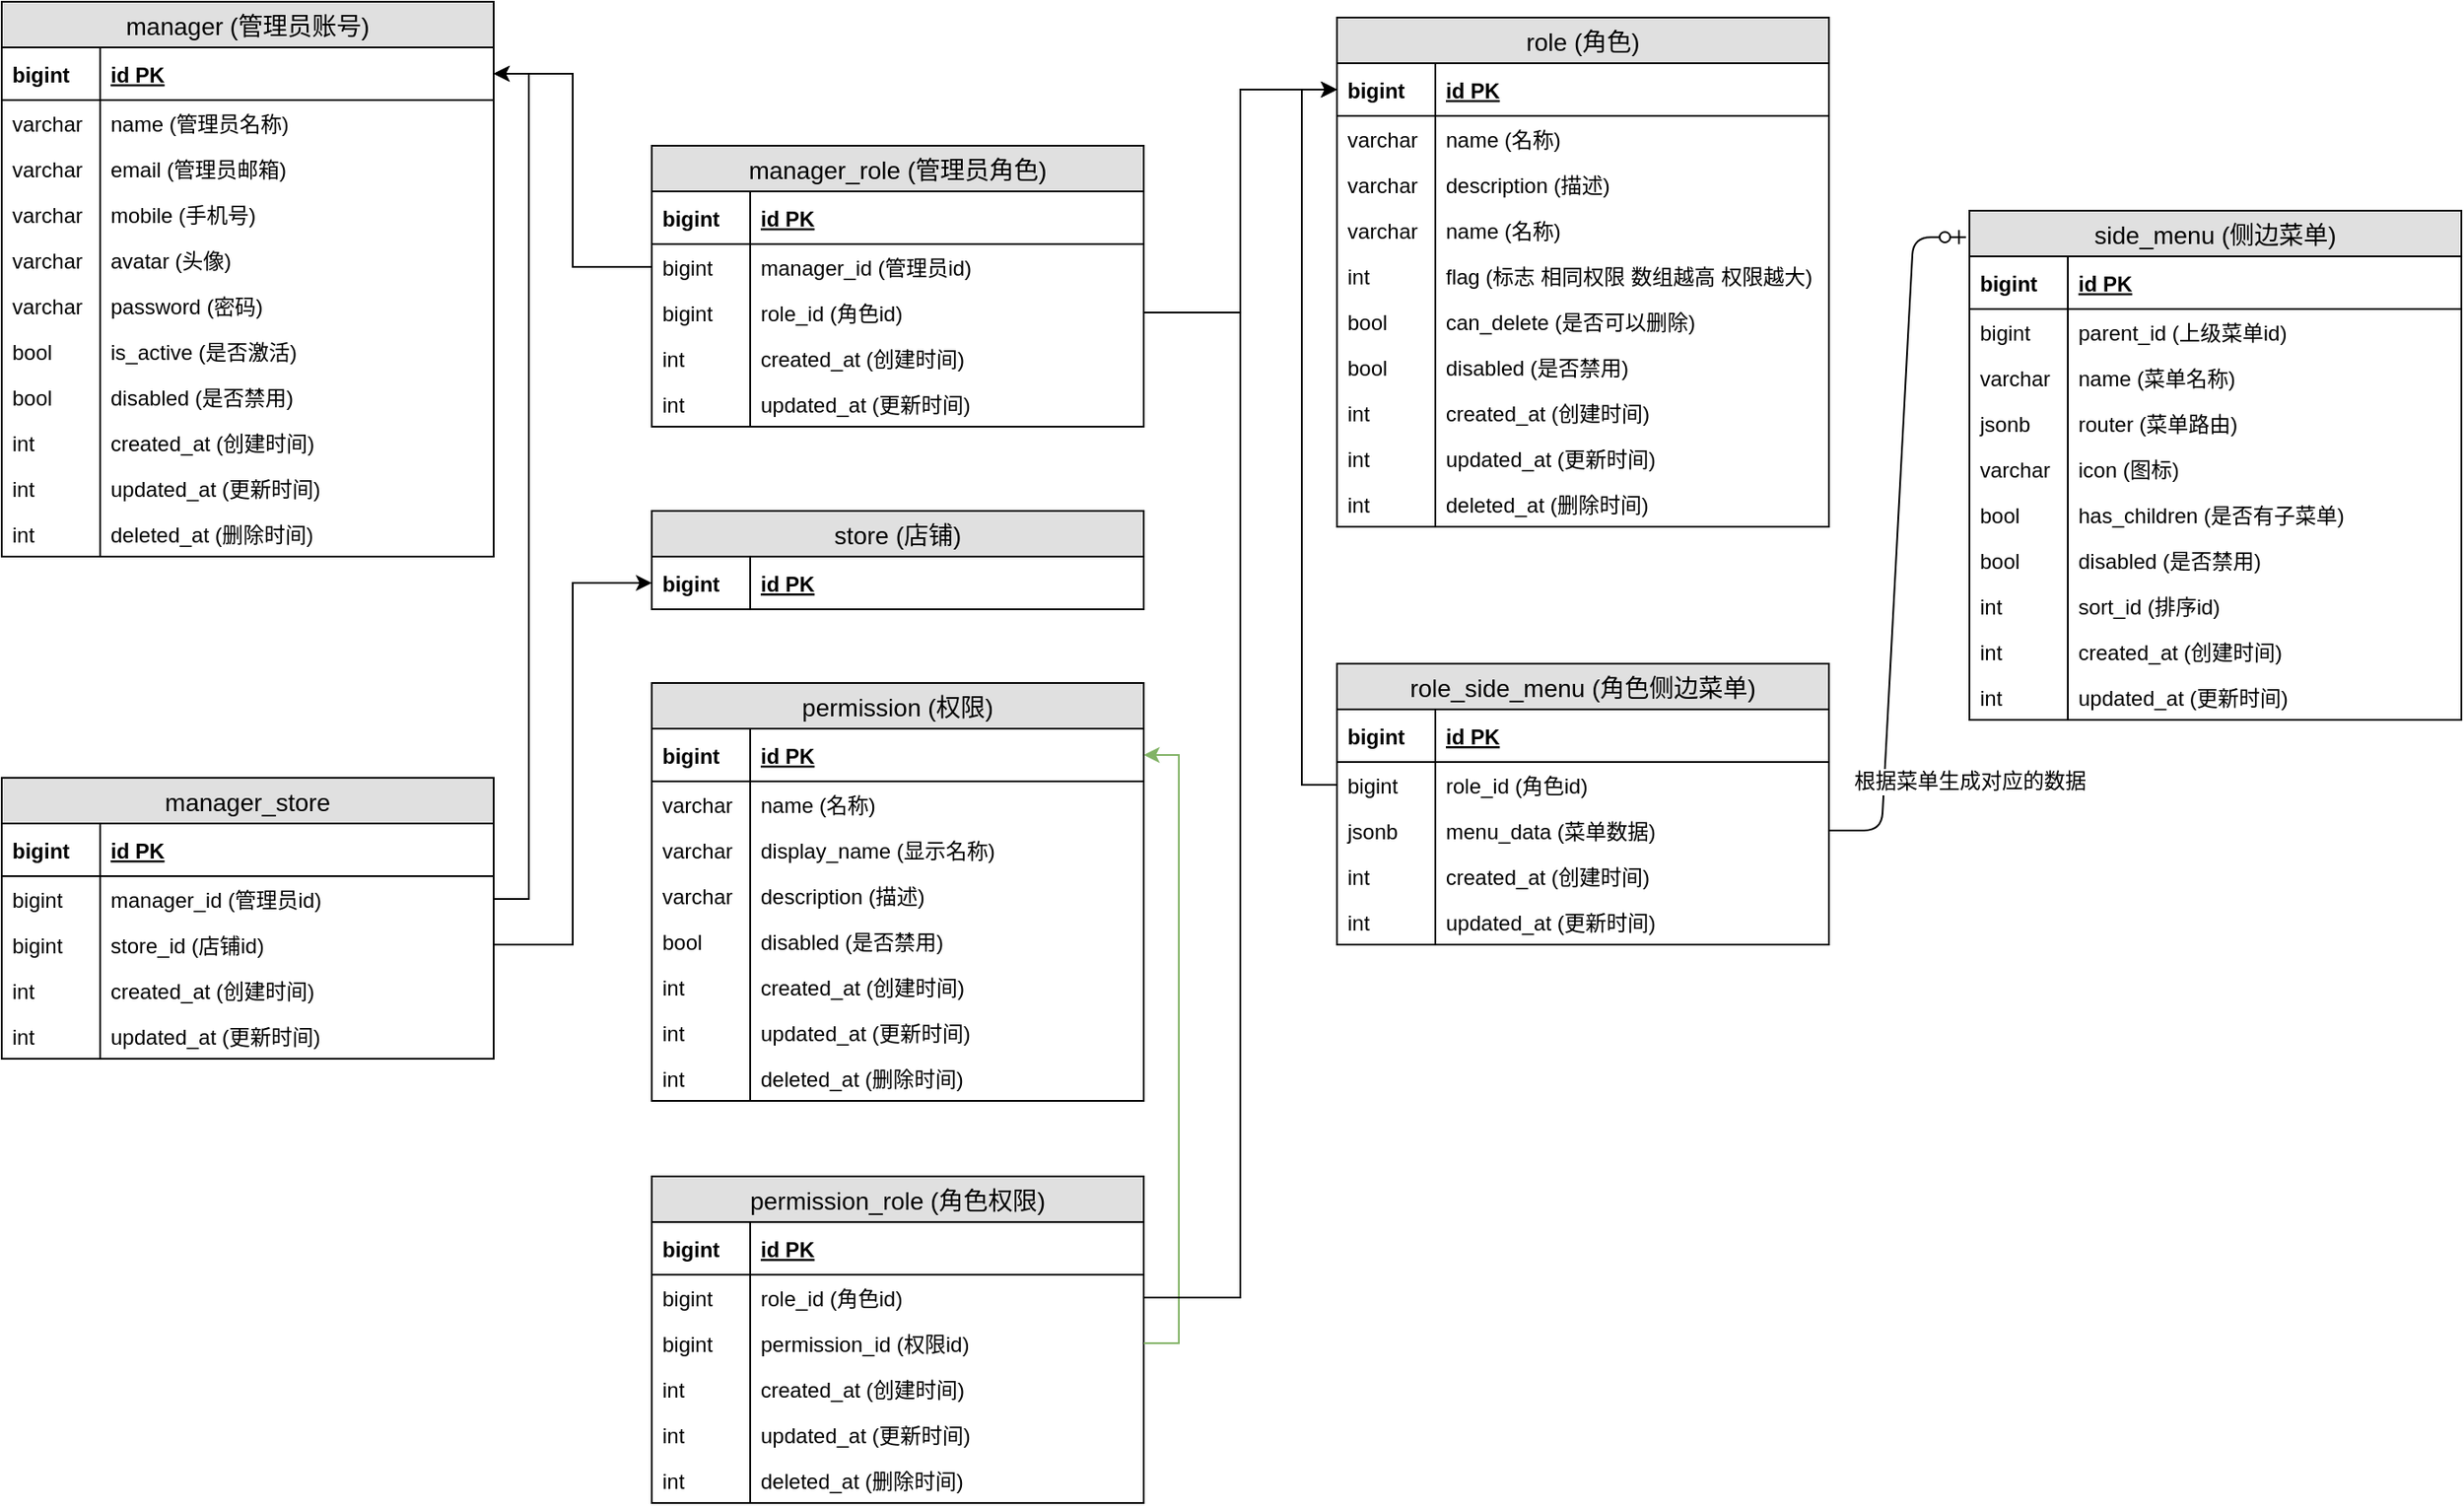 <mxfile version="10.9.0" type="github"><diagram id="5ZkJSftZsINAo18GDhYc" name="管理员"><mxGraphModel dx="1398" dy="796" grid="1" gridSize="10" guides="1" tooltips="1" connect="1" arrows="1" fold="1" page="1" pageScale="1" pageWidth="827" pageHeight="1169" math="0" shadow="0"><root><mxCell id="0"/><mxCell id="1" parent="0"/><mxCell id="skONrag4kUxjWqTmfWF5-1" value="manager (管理员账号)" style="swimlane;fontStyle=0;childLayout=stackLayout;horizontal=1;startSize=26;fillColor=#e0e0e0;horizontalStack=0;resizeParent=1;resizeParentMax=0;resizeLast=0;collapsible=1;marginBottom=0;swimlaneFillColor=#ffffff;align=center;fontSize=14;" vertex="1" parent="1"><mxGeometry y="31" width="280" height="316" as="geometry"/></mxCell><mxCell id="skONrag4kUxjWqTmfWF5-2" value="id PK" style="shape=partialRectangle;top=0;left=0;right=0;bottom=1;align=left;verticalAlign=middle;fillColor=none;spacingLeft=60;spacingRight=4;overflow=hidden;rotatable=0;points=[[0,0.5],[1,0.5]];portConstraint=eastwest;dropTarget=0;fontStyle=5;fontSize=12;" vertex="1" parent="skONrag4kUxjWqTmfWF5-1"><mxGeometry y="26" width="280" height="30" as="geometry"/></mxCell><mxCell id="skONrag4kUxjWqTmfWF5-3" value="bigint" style="shape=partialRectangle;fontStyle=1;top=0;left=0;bottom=0;fillColor=none;align=left;verticalAlign=middle;spacingLeft=4;spacingRight=4;overflow=hidden;rotatable=0;points=[];portConstraint=eastwest;part=1;fontSize=12;" vertex="1" connectable="0" parent="skONrag4kUxjWqTmfWF5-2"><mxGeometry width="56" height="30" as="geometry"/></mxCell><mxCell id="skONrag4kUxjWqTmfWF5-4" value="name (管理员名称)" style="shape=partialRectangle;top=0;left=0;right=0;bottom=0;align=left;verticalAlign=top;fillColor=none;spacingLeft=60;spacingRight=4;overflow=hidden;rotatable=0;points=[[0,0.5],[1,0.5]];portConstraint=eastwest;dropTarget=0;fontSize=12;" vertex="1" parent="skONrag4kUxjWqTmfWF5-1"><mxGeometry y="56" width="280" height="26" as="geometry"/></mxCell><mxCell id="skONrag4kUxjWqTmfWF5-5" value="varchar" style="shape=partialRectangle;top=0;left=0;bottom=0;fillColor=none;align=left;verticalAlign=top;spacingLeft=4;spacingRight=4;overflow=hidden;rotatable=0;points=[];portConstraint=eastwest;part=1;fontSize=12;" vertex="1" connectable="0" parent="skONrag4kUxjWqTmfWF5-4"><mxGeometry width="56" height="26" as="geometry"/></mxCell><mxCell id="skONrag4kUxjWqTmfWF5-14" value="email (管理员邮箱)" style="shape=partialRectangle;top=0;left=0;right=0;bottom=0;align=left;verticalAlign=top;fillColor=none;spacingLeft=60;spacingRight=4;overflow=hidden;rotatable=0;points=[[0,0.5],[1,0.5]];portConstraint=eastwest;dropTarget=0;fontSize=12;" vertex="1" parent="skONrag4kUxjWqTmfWF5-1"><mxGeometry y="82" width="280" height="26" as="geometry"/></mxCell><mxCell id="skONrag4kUxjWqTmfWF5-15" value="varchar" style="shape=partialRectangle;top=0;left=0;bottom=0;fillColor=none;align=left;verticalAlign=top;spacingLeft=4;spacingRight=4;overflow=hidden;rotatable=0;points=[];portConstraint=eastwest;part=1;fontSize=12;" vertex="1" connectable="0" parent="skONrag4kUxjWqTmfWF5-14"><mxGeometry width="56" height="26" as="geometry"/></mxCell><mxCell id="skONrag4kUxjWqTmfWF5-20" value="mobile (手机号)" style="shape=partialRectangle;top=0;left=0;right=0;bottom=0;align=left;verticalAlign=top;fillColor=none;spacingLeft=60;spacingRight=4;overflow=hidden;rotatable=0;points=[[0,0.5],[1,0.5]];portConstraint=eastwest;dropTarget=0;fontSize=12;" vertex="1" parent="skONrag4kUxjWqTmfWF5-1"><mxGeometry y="108" width="280" height="26" as="geometry"/></mxCell><mxCell id="skONrag4kUxjWqTmfWF5-21" value="varchar" style="shape=partialRectangle;top=0;left=0;bottom=0;fillColor=none;align=left;verticalAlign=top;spacingLeft=4;spacingRight=4;overflow=hidden;rotatable=0;points=[];portConstraint=eastwest;part=1;fontSize=12;" vertex="1" connectable="0" parent="skONrag4kUxjWqTmfWF5-20"><mxGeometry width="56" height="26" as="geometry"/></mxCell><mxCell id="skONrag4kUxjWqTmfWF5-16" value="avatar (头像)" style="shape=partialRectangle;top=0;left=0;right=0;bottom=0;align=left;verticalAlign=top;fillColor=none;spacingLeft=60;spacingRight=4;overflow=hidden;rotatable=0;points=[[0,0.5],[1,0.5]];portConstraint=eastwest;dropTarget=0;fontSize=12;" vertex="1" parent="skONrag4kUxjWqTmfWF5-1"><mxGeometry y="134" width="280" height="26" as="geometry"/></mxCell><mxCell id="skONrag4kUxjWqTmfWF5-17" value="varchar" style="shape=partialRectangle;top=0;left=0;bottom=0;fillColor=none;align=left;verticalAlign=top;spacingLeft=4;spacingRight=4;overflow=hidden;rotatable=0;points=[];portConstraint=eastwest;part=1;fontSize=12;" vertex="1" connectable="0" parent="skONrag4kUxjWqTmfWF5-16"><mxGeometry width="56" height="26" as="geometry"/></mxCell><mxCell id="skONrag4kUxjWqTmfWF5-18" value="password (密码)" style="shape=partialRectangle;top=0;left=0;right=0;bottom=0;align=left;verticalAlign=top;fillColor=none;spacingLeft=60;spacingRight=4;overflow=hidden;rotatable=0;points=[[0,0.5],[1,0.5]];portConstraint=eastwest;dropTarget=0;fontSize=12;" vertex="1" parent="skONrag4kUxjWqTmfWF5-1"><mxGeometry y="160" width="280" height="26" as="geometry"/></mxCell><mxCell id="skONrag4kUxjWqTmfWF5-19" value="varchar" style="shape=partialRectangle;top=0;left=0;bottom=0;fillColor=none;align=left;verticalAlign=top;spacingLeft=4;spacingRight=4;overflow=hidden;rotatable=0;points=[];portConstraint=eastwest;part=1;fontSize=12;" vertex="1" connectable="0" parent="skONrag4kUxjWqTmfWF5-18"><mxGeometry width="56" height="26" as="geometry"/></mxCell><mxCell id="kz0NuDCbme-oo6772tXF-1" value="is_active (是否激活)" style="shape=partialRectangle;top=0;left=0;right=0;bottom=0;align=left;verticalAlign=top;fillColor=none;spacingLeft=60;spacingRight=4;overflow=hidden;rotatable=0;points=[[0,0.5],[1,0.5]];portConstraint=eastwest;dropTarget=0;fontSize=12;" vertex="1" parent="skONrag4kUxjWqTmfWF5-1"><mxGeometry y="186" width="280" height="26" as="geometry"/></mxCell><mxCell id="kz0NuDCbme-oo6772tXF-2" value="bool" style="shape=partialRectangle;top=0;left=0;bottom=0;fillColor=none;align=left;verticalAlign=top;spacingLeft=4;spacingRight=4;overflow=hidden;rotatable=0;points=[];portConstraint=eastwest;part=1;fontSize=12;" vertex="1" connectable="0" parent="kz0NuDCbme-oo6772tXF-1"><mxGeometry width="56" height="26" as="geometry"/></mxCell><mxCell id="skONrag4kUxjWqTmfWF5-6" value="disabled (是否禁用)" style="shape=partialRectangle;top=0;left=0;right=0;bottom=0;align=left;verticalAlign=top;fillColor=none;spacingLeft=60;spacingRight=4;overflow=hidden;rotatable=0;points=[[0,0.5],[1,0.5]];portConstraint=eastwest;dropTarget=0;fontSize=12;" vertex="1" parent="skONrag4kUxjWqTmfWF5-1"><mxGeometry y="212" width="280" height="26" as="geometry"/></mxCell><mxCell id="skONrag4kUxjWqTmfWF5-7" value="bool" style="shape=partialRectangle;top=0;left=0;bottom=0;fillColor=none;align=left;verticalAlign=top;spacingLeft=4;spacingRight=4;overflow=hidden;rotatable=0;points=[];portConstraint=eastwest;part=1;fontSize=12;" vertex="1" connectable="0" parent="skONrag4kUxjWqTmfWF5-6"><mxGeometry width="56" height="26" as="geometry"/></mxCell><mxCell id="skONrag4kUxjWqTmfWF5-8" value="created_at (创建时间)" style="shape=partialRectangle;top=0;left=0;right=0;bottom=0;align=left;verticalAlign=top;fillColor=none;spacingLeft=60;spacingRight=4;overflow=hidden;rotatable=0;points=[[0,0.5],[1,0.5]];portConstraint=eastwest;dropTarget=0;fontSize=12;" vertex="1" parent="skONrag4kUxjWqTmfWF5-1"><mxGeometry y="238" width="280" height="26" as="geometry"/></mxCell><mxCell id="skONrag4kUxjWqTmfWF5-9" value="int" style="shape=partialRectangle;top=0;left=0;bottom=0;fillColor=none;align=left;verticalAlign=top;spacingLeft=4;spacingRight=4;overflow=hidden;rotatable=0;points=[];portConstraint=eastwest;part=1;fontSize=12;" vertex="1" connectable="0" parent="skONrag4kUxjWqTmfWF5-8"><mxGeometry width="56" height="26" as="geometry"/></mxCell><mxCell id="skONrag4kUxjWqTmfWF5-10" value="updated_at (更新时间)" style="shape=partialRectangle;top=0;left=0;right=0;bottom=0;align=left;verticalAlign=top;fillColor=none;spacingLeft=60;spacingRight=4;overflow=hidden;rotatable=0;points=[[0,0.5],[1,0.5]];portConstraint=eastwest;dropTarget=0;fontSize=12;" vertex="1" parent="skONrag4kUxjWqTmfWF5-1"><mxGeometry y="264" width="280" height="26" as="geometry"/></mxCell><mxCell id="skONrag4kUxjWqTmfWF5-11" value="int" style="shape=partialRectangle;top=0;left=0;bottom=0;fillColor=none;align=left;verticalAlign=top;spacingLeft=4;spacingRight=4;overflow=hidden;rotatable=0;points=[];portConstraint=eastwest;part=1;fontSize=12;" vertex="1" connectable="0" parent="skONrag4kUxjWqTmfWF5-10"><mxGeometry width="56" height="26" as="geometry"/></mxCell><mxCell id="skONrag4kUxjWqTmfWF5-12" value="deleted_at (删除时间)" style="shape=partialRectangle;top=0;left=0;right=0;bottom=0;align=left;verticalAlign=top;fillColor=none;spacingLeft=60;spacingRight=4;overflow=hidden;rotatable=0;points=[[0,0.5],[1,0.5]];portConstraint=eastwest;dropTarget=0;fontSize=12;" vertex="1" parent="skONrag4kUxjWqTmfWF5-1"><mxGeometry y="290" width="280" height="26" as="geometry"/></mxCell><mxCell id="skONrag4kUxjWqTmfWF5-13" value="int" style="shape=partialRectangle;top=0;left=0;bottom=0;fillColor=none;align=left;verticalAlign=top;spacingLeft=4;spacingRight=4;overflow=hidden;rotatable=0;points=[];portConstraint=eastwest;part=1;fontSize=12;" vertex="1" connectable="0" parent="skONrag4kUxjWqTmfWF5-12"><mxGeometry width="56" height="26" as="geometry"/></mxCell><mxCell id="kz0NuDCbme-oo6772tXF-3" value="role (角色)" style="swimlane;fontStyle=0;childLayout=stackLayout;horizontal=1;startSize=26;fillColor=#e0e0e0;horizontalStack=0;resizeParent=1;resizeParentMax=0;resizeLast=0;collapsible=1;marginBottom=0;swimlaneFillColor=#ffffff;align=center;fontSize=14;" vertex="1" parent="1"><mxGeometry x="760" y="40" width="280" height="290" as="geometry"/></mxCell><mxCell id="kz0NuDCbme-oo6772tXF-4" value="id PK" style="shape=partialRectangle;top=0;left=0;right=0;bottom=1;align=left;verticalAlign=middle;fillColor=none;spacingLeft=60;spacingRight=4;overflow=hidden;rotatable=0;points=[[0,0.5],[1,0.5]];portConstraint=eastwest;dropTarget=0;fontStyle=5;fontSize=12;" vertex="1" parent="kz0NuDCbme-oo6772tXF-3"><mxGeometry y="26" width="280" height="30" as="geometry"/></mxCell><mxCell id="kz0NuDCbme-oo6772tXF-5" value="bigint" style="shape=partialRectangle;fontStyle=1;top=0;left=0;bottom=0;fillColor=none;align=left;verticalAlign=middle;spacingLeft=4;spacingRight=4;overflow=hidden;rotatable=0;points=[];portConstraint=eastwest;part=1;fontSize=12;" vertex="1" connectable="0" parent="kz0NuDCbme-oo6772tXF-4"><mxGeometry width="56" height="30" as="geometry"/></mxCell><mxCell id="kz0NuDCbme-oo6772tXF-39" value="name (名称)" style="shape=partialRectangle;top=0;left=0;right=0;bottom=0;align=left;verticalAlign=top;fillColor=none;spacingLeft=60;spacingRight=4;overflow=hidden;rotatable=0;points=[[0,0.5],[1,0.5]];portConstraint=eastwest;dropTarget=0;fontSize=12;" vertex="1" parent="kz0NuDCbme-oo6772tXF-3"><mxGeometry y="56" width="280" height="26" as="geometry"/></mxCell><mxCell id="kz0NuDCbme-oo6772tXF-40" value="varchar" style="shape=partialRectangle;top=0;left=0;bottom=0;fillColor=none;align=left;verticalAlign=top;spacingLeft=4;spacingRight=4;overflow=hidden;rotatable=0;points=[];portConstraint=eastwest;part=1;fontSize=12;" vertex="1" connectable="0" parent="kz0NuDCbme-oo6772tXF-39"><mxGeometry width="56" height="26" as="geometry"/></mxCell><mxCell id="kz0NuDCbme-oo6772tXF-35" value="description (描述)" style="shape=partialRectangle;top=0;left=0;right=0;bottom=0;align=left;verticalAlign=top;fillColor=none;spacingLeft=60;spacingRight=4;overflow=hidden;rotatable=0;points=[[0,0.5],[1,0.5]];portConstraint=eastwest;dropTarget=0;fontSize=12;" vertex="1" parent="kz0NuDCbme-oo6772tXF-3"><mxGeometry y="82" width="280" height="26" as="geometry"/></mxCell><mxCell id="kz0NuDCbme-oo6772tXF-36" value="varchar" style="shape=partialRectangle;top=0;left=0;bottom=0;fillColor=none;align=left;verticalAlign=top;spacingLeft=4;spacingRight=4;overflow=hidden;rotatable=0;points=[];portConstraint=eastwest;part=1;fontSize=12;" vertex="1" connectable="0" parent="kz0NuDCbme-oo6772tXF-35"><mxGeometry width="56" height="26" as="geometry"/></mxCell><mxCell id="kz0NuDCbme-oo6772tXF-33" value="name (名称)" style="shape=partialRectangle;top=0;left=0;right=0;bottom=0;align=left;verticalAlign=top;fillColor=none;spacingLeft=60;spacingRight=4;overflow=hidden;rotatable=0;points=[[0,0.5],[1,0.5]];portConstraint=eastwest;dropTarget=0;fontSize=12;" vertex="1" parent="kz0NuDCbme-oo6772tXF-3"><mxGeometry y="108" width="280" height="26" as="geometry"/></mxCell><mxCell id="kz0NuDCbme-oo6772tXF-34" value="varchar" style="shape=partialRectangle;top=0;left=0;bottom=0;fillColor=none;align=left;verticalAlign=top;spacingLeft=4;spacingRight=4;overflow=hidden;rotatable=0;points=[];portConstraint=eastwest;part=1;fontSize=12;" vertex="1" connectable="0" parent="kz0NuDCbme-oo6772tXF-33"><mxGeometry width="56" height="26" as="geometry"/></mxCell><mxCell id="kz0NuDCbme-oo6772tXF-6" value="flag (标志 相同权限 数组越高 权限越大)" style="shape=partialRectangle;top=0;left=0;right=0;bottom=0;align=left;verticalAlign=top;fillColor=none;spacingLeft=60;spacingRight=4;overflow=hidden;rotatable=0;points=[[0,0.5],[1,0.5]];portConstraint=eastwest;dropTarget=0;fontSize=12;" vertex="1" parent="kz0NuDCbme-oo6772tXF-3"><mxGeometry y="134" width="280" height="26" as="geometry"/></mxCell><mxCell id="kz0NuDCbme-oo6772tXF-7" value="int" style="shape=partialRectangle;top=0;left=0;bottom=0;fillColor=none;align=left;verticalAlign=top;spacingLeft=4;spacingRight=4;overflow=hidden;rotatable=0;points=[];portConstraint=eastwest;part=1;fontSize=12;" vertex="1" connectable="0" parent="kz0NuDCbme-oo6772tXF-6"><mxGeometry width="56" height="26" as="geometry"/></mxCell><mxCell id="kz0NuDCbme-oo6772tXF-8" value="can_delete (是否可以删除)" style="shape=partialRectangle;top=0;left=0;right=0;bottom=0;align=left;verticalAlign=top;fillColor=none;spacingLeft=60;spacingRight=4;overflow=hidden;rotatable=0;points=[[0,0.5],[1,0.5]];portConstraint=eastwest;dropTarget=0;fontSize=12;" vertex="1" parent="kz0NuDCbme-oo6772tXF-3"><mxGeometry y="160" width="280" height="26" as="geometry"/></mxCell><mxCell id="kz0NuDCbme-oo6772tXF-9" value="bool" style="shape=partialRectangle;top=0;left=0;bottom=0;fillColor=none;align=left;verticalAlign=top;spacingLeft=4;spacingRight=4;overflow=hidden;rotatable=0;points=[];portConstraint=eastwest;part=1;fontSize=12;" vertex="1" connectable="0" parent="kz0NuDCbme-oo6772tXF-8"><mxGeometry width="56" height="26" as="geometry"/></mxCell><mxCell id="kz0NuDCbme-oo6772tXF-41" value="disabled (是否禁用)" style="shape=partialRectangle;top=0;left=0;right=0;bottom=0;align=left;verticalAlign=top;fillColor=none;spacingLeft=60;spacingRight=4;overflow=hidden;rotatable=0;points=[[0,0.5],[1,0.5]];portConstraint=eastwest;dropTarget=0;fontSize=12;" vertex="1" parent="kz0NuDCbme-oo6772tXF-3"><mxGeometry y="186" width="280" height="26" as="geometry"/></mxCell><mxCell id="kz0NuDCbme-oo6772tXF-42" value="bool" style="shape=partialRectangle;top=0;left=0;bottom=0;fillColor=none;align=left;verticalAlign=top;spacingLeft=4;spacingRight=4;overflow=hidden;rotatable=0;points=[];portConstraint=eastwest;part=1;fontSize=12;" vertex="1" connectable="0" parent="kz0NuDCbme-oo6772tXF-41"><mxGeometry width="56" height="26" as="geometry"/></mxCell><mxCell id="kz0NuDCbme-oo6772tXF-10" value="created_at (创建时间)" style="shape=partialRectangle;top=0;left=0;right=0;bottom=0;align=left;verticalAlign=top;fillColor=none;spacingLeft=60;spacingRight=4;overflow=hidden;rotatable=0;points=[[0,0.5],[1,0.5]];portConstraint=eastwest;dropTarget=0;fontSize=12;" vertex="1" parent="kz0NuDCbme-oo6772tXF-3"><mxGeometry y="212" width="280" height="26" as="geometry"/></mxCell><mxCell id="kz0NuDCbme-oo6772tXF-11" value="int" style="shape=partialRectangle;top=0;left=0;bottom=0;fillColor=none;align=left;verticalAlign=top;spacingLeft=4;spacingRight=4;overflow=hidden;rotatable=0;points=[];portConstraint=eastwest;part=1;fontSize=12;" vertex="1" connectable="0" parent="kz0NuDCbme-oo6772tXF-10"><mxGeometry width="56" height="26" as="geometry"/></mxCell><mxCell id="kz0NuDCbme-oo6772tXF-12" value="updated_at (更新时间)" style="shape=partialRectangle;top=0;left=0;right=0;bottom=0;align=left;verticalAlign=top;fillColor=none;spacingLeft=60;spacingRight=4;overflow=hidden;rotatable=0;points=[[0,0.5],[1,0.5]];portConstraint=eastwest;dropTarget=0;fontSize=12;" vertex="1" parent="kz0NuDCbme-oo6772tXF-3"><mxGeometry y="238" width="280" height="26" as="geometry"/></mxCell><mxCell id="kz0NuDCbme-oo6772tXF-13" value="int" style="shape=partialRectangle;top=0;left=0;bottom=0;fillColor=none;align=left;verticalAlign=top;spacingLeft=4;spacingRight=4;overflow=hidden;rotatable=0;points=[];portConstraint=eastwest;part=1;fontSize=12;" vertex="1" connectable="0" parent="kz0NuDCbme-oo6772tXF-12"><mxGeometry width="56" height="26" as="geometry"/></mxCell><mxCell id="kz0NuDCbme-oo6772tXF-14" value="deleted_at (删除时间)" style="shape=partialRectangle;top=0;left=0;right=0;bottom=0;align=left;verticalAlign=top;fillColor=none;spacingLeft=60;spacingRight=4;overflow=hidden;rotatable=0;points=[[0,0.5],[1,0.5]];portConstraint=eastwest;dropTarget=0;fontSize=12;" vertex="1" parent="kz0NuDCbme-oo6772tXF-3"><mxGeometry y="264" width="280" height="26" as="geometry"/></mxCell><mxCell id="kz0NuDCbme-oo6772tXF-15" value="int" style="shape=partialRectangle;top=0;left=0;bottom=0;fillColor=none;align=left;verticalAlign=top;spacingLeft=4;spacingRight=4;overflow=hidden;rotatable=0;points=[];portConstraint=eastwest;part=1;fontSize=12;" vertex="1" connectable="0" parent="kz0NuDCbme-oo6772tXF-14"><mxGeometry width="56" height="26" as="geometry"/></mxCell><mxCell id="kz0NuDCbme-oo6772tXF-16" value="permission (权限)" style="swimlane;fontStyle=0;childLayout=stackLayout;horizontal=1;startSize=26;fillColor=#e0e0e0;horizontalStack=0;resizeParent=1;resizeParentMax=0;resizeLast=0;collapsible=1;marginBottom=0;swimlaneFillColor=#ffffff;align=center;fontSize=14;" vertex="1" parent="1"><mxGeometry x="370" y="419" width="280" height="238" as="geometry"/></mxCell><mxCell id="kz0NuDCbme-oo6772tXF-17" value="id PK" style="shape=partialRectangle;top=0;left=0;right=0;bottom=1;align=left;verticalAlign=middle;fillColor=none;spacingLeft=60;spacingRight=4;overflow=hidden;rotatable=0;points=[[0,0.5],[1,0.5]];portConstraint=eastwest;dropTarget=0;fontStyle=5;fontSize=12;" vertex="1" parent="kz0NuDCbme-oo6772tXF-16"><mxGeometry y="26" width="280" height="30" as="geometry"/></mxCell><mxCell id="kz0NuDCbme-oo6772tXF-18" value="bigint" style="shape=partialRectangle;fontStyle=1;top=0;left=0;bottom=0;fillColor=none;align=left;verticalAlign=middle;spacingLeft=4;spacingRight=4;overflow=hidden;rotatable=0;points=[];portConstraint=eastwest;part=1;fontSize=12;" vertex="1" connectable="0" parent="kz0NuDCbme-oo6772tXF-17"><mxGeometry width="56" height="30" as="geometry"/></mxCell><mxCell id="kz0NuDCbme-oo6772tXF-19" value="name (名称)" style="shape=partialRectangle;top=0;left=0;right=0;bottom=0;align=left;verticalAlign=top;fillColor=none;spacingLeft=60;spacingRight=4;overflow=hidden;rotatable=0;points=[[0,0.5],[1,0.5]];portConstraint=eastwest;dropTarget=0;fontSize=12;" vertex="1" parent="kz0NuDCbme-oo6772tXF-16"><mxGeometry y="56" width="280" height="26" as="geometry"/></mxCell><mxCell id="kz0NuDCbme-oo6772tXF-20" value="varchar" style="shape=partialRectangle;top=0;left=0;bottom=0;fillColor=none;align=left;verticalAlign=top;spacingLeft=4;spacingRight=4;overflow=hidden;rotatable=0;points=[];portConstraint=eastwest;part=1;fontSize=12;" vertex="1" connectable="0" parent="kz0NuDCbme-oo6772tXF-19"><mxGeometry width="56" height="26" as="geometry"/></mxCell><mxCell id="kz0NuDCbme-oo6772tXF-29" value="display_name (显示名称)" style="shape=partialRectangle;top=0;left=0;right=0;bottom=0;align=left;verticalAlign=top;fillColor=none;spacingLeft=60;spacingRight=4;overflow=hidden;rotatable=0;points=[[0,0.5],[1,0.5]];portConstraint=eastwest;dropTarget=0;fontSize=12;" vertex="1" parent="kz0NuDCbme-oo6772tXF-16"><mxGeometry y="82" width="280" height="26" as="geometry"/></mxCell><mxCell id="kz0NuDCbme-oo6772tXF-30" value="varchar" style="shape=partialRectangle;top=0;left=0;bottom=0;fillColor=none;align=left;verticalAlign=top;spacingLeft=4;spacingRight=4;overflow=hidden;rotatable=0;points=[];portConstraint=eastwest;part=1;fontSize=12;" vertex="1" connectable="0" parent="kz0NuDCbme-oo6772tXF-29"><mxGeometry width="56" height="26" as="geometry"/></mxCell><mxCell id="kz0NuDCbme-oo6772tXF-31" value="description (描述)" style="shape=partialRectangle;top=0;left=0;right=0;bottom=0;align=left;verticalAlign=top;fillColor=none;spacingLeft=60;spacingRight=4;overflow=hidden;rotatable=0;points=[[0,0.5],[1,0.5]];portConstraint=eastwest;dropTarget=0;fontSize=12;" vertex="1" parent="kz0NuDCbme-oo6772tXF-16"><mxGeometry y="108" width="280" height="26" as="geometry"/></mxCell><mxCell id="kz0NuDCbme-oo6772tXF-32" value="varchar" style="shape=partialRectangle;top=0;left=0;bottom=0;fillColor=none;align=left;verticalAlign=top;spacingLeft=4;spacingRight=4;overflow=hidden;rotatable=0;points=[];portConstraint=eastwest;part=1;fontSize=12;" vertex="1" connectable="0" parent="kz0NuDCbme-oo6772tXF-31"><mxGeometry width="56" height="26" as="geometry"/></mxCell><mxCell id="kz0NuDCbme-oo6772tXF-21" value="disabled (是否禁用)" style="shape=partialRectangle;top=0;left=0;right=0;bottom=0;align=left;verticalAlign=top;fillColor=none;spacingLeft=60;spacingRight=4;overflow=hidden;rotatable=0;points=[[0,0.5],[1,0.5]];portConstraint=eastwest;dropTarget=0;fontSize=12;" vertex="1" parent="kz0NuDCbme-oo6772tXF-16"><mxGeometry y="134" width="280" height="26" as="geometry"/></mxCell><mxCell id="kz0NuDCbme-oo6772tXF-22" value="bool" style="shape=partialRectangle;top=0;left=0;bottom=0;fillColor=none;align=left;verticalAlign=top;spacingLeft=4;spacingRight=4;overflow=hidden;rotatable=0;points=[];portConstraint=eastwest;part=1;fontSize=12;" vertex="1" connectable="0" parent="kz0NuDCbme-oo6772tXF-21"><mxGeometry width="56" height="26" as="geometry"/></mxCell><mxCell id="kz0NuDCbme-oo6772tXF-23" value="created_at (创建时间)" style="shape=partialRectangle;top=0;left=0;right=0;bottom=0;align=left;verticalAlign=top;fillColor=none;spacingLeft=60;spacingRight=4;overflow=hidden;rotatable=0;points=[[0,0.5],[1,0.5]];portConstraint=eastwest;dropTarget=0;fontSize=12;" vertex="1" parent="kz0NuDCbme-oo6772tXF-16"><mxGeometry y="160" width="280" height="26" as="geometry"/></mxCell><mxCell id="kz0NuDCbme-oo6772tXF-24" value="int" style="shape=partialRectangle;top=0;left=0;bottom=0;fillColor=none;align=left;verticalAlign=top;spacingLeft=4;spacingRight=4;overflow=hidden;rotatable=0;points=[];portConstraint=eastwest;part=1;fontSize=12;" vertex="1" connectable="0" parent="kz0NuDCbme-oo6772tXF-23"><mxGeometry width="56" height="26" as="geometry"/></mxCell><mxCell id="kz0NuDCbme-oo6772tXF-25" value="updated_at (更新时间)" style="shape=partialRectangle;top=0;left=0;right=0;bottom=0;align=left;verticalAlign=top;fillColor=none;spacingLeft=60;spacingRight=4;overflow=hidden;rotatable=0;points=[[0,0.5],[1,0.5]];portConstraint=eastwest;dropTarget=0;fontSize=12;" vertex="1" parent="kz0NuDCbme-oo6772tXF-16"><mxGeometry y="186" width="280" height="26" as="geometry"/></mxCell><mxCell id="kz0NuDCbme-oo6772tXF-26" value="int" style="shape=partialRectangle;top=0;left=0;bottom=0;fillColor=none;align=left;verticalAlign=top;spacingLeft=4;spacingRight=4;overflow=hidden;rotatable=0;points=[];portConstraint=eastwest;part=1;fontSize=12;" vertex="1" connectable="0" parent="kz0NuDCbme-oo6772tXF-25"><mxGeometry width="56" height="26" as="geometry"/></mxCell><mxCell id="kz0NuDCbme-oo6772tXF-27" value="deleted_at (删除时间)" style="shape=partialRectangle;top=0;left=0;right=0;bottom=0;align=left;verticalAlign=top;fillColor=none;spacingLeft=60;spacingRight=4;overflow=hidden;rotatable=0;points=[[0,0.5],[1,0.5]];portConstraint=eastwest;dropTarget=0;fontSize=12;" vertex="1" parent="kz0NuDCbme-oo6772tXF-16"><mxGeometry y="212" width="280" height="26" as="geometry"/></mxCell><mxCell id="kz0NuDCbme-oo6772tXF-28" value="int" style="shape=partialRectangle;top=0;left=0;bottom=0;fillColor=none;align=left;verticalAlign=top;spacingLeft=4;spacingRight=4;overflow=hidden;rotatable=0;points=[];portConstraint=eastwest;part=1;fontSize=12;" vertex="1" connectable="0" parent="kz0NuDCbme-oo6772tXF-27"><mxGeometry width="56" height="26" as="geometry"/></mxCell><mxCell id="kz0NuDCbme-oo6772tXF-43" value="permission_role (角色权限)" style="swimlane;fontStyle=0;childLayout=stackLayout;horizontal=1;startSize=26;fillColor=#e0e0e0;horizontalStack=0;resizeParent=1;resizeParentMax=0;resizeLast=0;collapsible=1;marginBottom=0;swimlaneFillColor=#ffffff;align=center;fontSize=14;" vertex="1" parent="1"><mxGeometry x="370" y="700" width="280" height="186" as="geometry"/></mxCell><mxCell id="kz0NuDCbme-oo6772tXF-44" value="id PK" style="shape=partialRectangle;top=0;left=0;right=0;bottom=1;align=left;verticalAlign=middle;fillColor=none;spacingLeft=60;spacingRight=4;overflow=hidden;rotatable=0;points=[[0,0.5],[1,0.5]];portConstraint=eastwest;dropTarget=0;fontStyle=5;fontSize=12;" vertex="1" parent="kz0NuDCbme-oo6772tXF-43"><mxGeometry y="26" width="280" height="30" as="geometry"/></mxCell><mxCell id="kz0NuDCbme-oo6772tXF-45" value="bigint" style="shape=partialRectangle;fontStyle=1;top=0;left=0;bottom=0;fillColor=none;align=left;verticalAlign=middle;spacingLeft=4;spacingRight=4;overflow=hidden;rotatable=0;points=[];portConstraint=eastwest;part=1;fontSize=12;" vertex="1" connectable="0" parent="kz0NuDCbme-oo6772tXF-44"><mxGeometry width="56" height="30" as="geometry"/></mxCell><mxCell id="kz0NuDCbme-oo6772tXF-46" value="role_id (角色id)" style="shape=partialRectangle;top=0;left=0;right=0;bottom=0;align=left;verticalAlign=top;fillColor=none;spacingLeft=60;spacingRight=4;overflow=hidden;rotatable=0;points=[[0,0.5],[1,0.5]];portConstraint=eastwest;dropTarget=0;fontSize=12;" vertex="1" parent="kz0NuDCbme-oo6772tXF-43"><mxGeometry y="56" width="280" height="26" as="geometry"/></mxCell><mxCell id="kz0NuDCbme-oo6772tXF-47" value="bigint" style="shape=partialRectangle;top=0;left=0;bottom=0;fillColor=none;align=left;verticalAlign=top;spacingLeft=4;spacingRight=4;overflow=hidden;rotatable=0;points=[];portConstraint=eastwest;part=1;fontSize=12;" vertex="1" connectable="0" parent="kz0NuDCbme-oo6772tXF-46"><mxGeometry width="56" height="26" as="geometry"/></mxCell><mxCell id="kz0NuDCbme-oo6772tXF-74" value="permission_id (权限id)" style="shape=partialRectangle;top=0;left=0;right=0;bottom=0;align=left;verticalAlign=top;fillColor=none;spacingLeft=60;spacingRight=4;overflow=hidden;rotatable=0;points=[[0,0.5],[1,0.5]];portConstraint=eastwest;dropTarget=0;fontSize=12;" vertex="1" parent="kz0NuDCbme-oo6772tXF-43"><mxGeometry y="82" width="280" height="26" as="geometry"/></mxCell><mxCell id="kz0NuDCbme-oo6772tXF-75" value="bigint" style="shape=partialRectangle;top=0;left=0;bottom=0;fillColor=none;align=left;verticalAlign=top;spacingLeft=4;spacingRight=4;overflow=hidden;rotatable=0;points=[];portConstraint=eastwest;part=1;fontSize=12;" vertex="1" connectable="0" parent="kz0NuDCbme-oo6772tXF-74"><mxGeometry width="56" height="26" as="geometry"/></mxCell><mxCell id="kz0NuDCbme-oo6772tXF-50" value="created_at (创建时间)" style="shape=partialRectangle;top=0;left=0;right=0;bottom=0;align=left;verticalAlign=top;fillColor=none;spacingLeft=60;spacingRight=4;overflow=hidden;rotatable=0;points=[[0,0.5],[1,0.5]];portConstraint=eastwest;dropTarget=0;fontSize=12;" vertex="1" parent="kz0NuDCbme-oo6772tXF-43"><mxGeometry y="108" width="280" height="26" as="geometry"/></mxCell><mxCell id="kz0NuDCbme-oo6772tXF-51" value="int" style="shape=partialRectangle;top=0;left=0;bottom=0;fillColor=none;align=left;verticalAlign=top;spacingLeft=4;spacingRight=4;overflow=hidden;rotatable=0;points=[];portConstraint=eastwest;part=1;fontSize=12;" vertex="1" connectable="0" parent="kz0NuDCbme-oo6772tXF-50"><mxGeometry width="56" height="26" as="geometry"/></mxCell><mxCell id="kz0NuDCbme-oo6772tXF-52" value="updated_at (更新时间)" style="shape=partialRectangle;top=0;left=0;right=0;bottom=0;align=left;verticalAlign=top;fillColor=none;spacingLeft=60;spacingRight=4;overflow=hidden;rotatable=0;points=[[0,0.5],[1,0.5]];portConstraint=eastwest;dropTarget=0;fontSize=12;" vertex="1" parent="kz0NuDCbme-oo6772tXF-43"><mxGeometry y="134" width="280" height="26" as="geometry"/></mxCell><mxCell id="kz0NuDCbme-oo6772tXF-53" value="int" style="shape=partialRectangle;top=0;left=0;bottom=0;fillColor=none;align=left;verticalAlign=top;spacingLeft=4;spacingRight=4;overflow=hidden;rotatable=0;points=[];portConstraint=eastwest;part=1;fontSize=12;" vertex="1" connectable="0" parent="kz0NuDCbme-oo6772tXF-52"><mxGeometry width="56" height="26" as="geometry"/></mxCell><mxCell id="kz0NuDCbme-oo6772tXF-54" value="deleted_at (删除时间)" style="shape=partialRectangle;top=0;left=0;right=0;bottom=0;align=left;verticalAlign=top;fillColor=none;spacingLeft=60;spacingRight=4;overflow=hidden;rotatable=0;points=[[0,0.5],[1,0.5]];portConstraint=eastwest;dropTarget=0;fontSize=12;" vertex="1" parent="kz0NuDCbme-oo6772tXF-43"><mxGeometry y="160" width="280" height="26" as="geometry"/></mxCell><mxCell id="kz0NuDCbme-oo6772tXF-55" value="int" style="shape=partialRectangle;top=0;left=0;bottom=0;fillColor=none;align=left;verticalAlign=top;spacingLeft=4;spacingRight=4;overflow=hidden;rotatable=0;points=[];portConstraint=eastwest;part=1;fontSize=12;" vertex="1" connectable="0" parent="kz0NuDCbme-oo6772tXF-54"><mxGeometry width="56" height="26" as="geometry"/></mxCell><mxCell id="kz0NuDCbme-oo6772tXF-56" value="manager_role (管理员角色)" style="swimlane;fontStyle=0;childLayout=stackLayout;horizontal=1;startSize=26;fillColor=#e0e0e0;horizontalStack=0;resizeParent=1;resizeParentMax=0;resizeLast=0;collapsible=1;marginBottom=0;swimlaneFillColor=#ffffff;align=center;fontSize=14;" vertex="1" parent="1"><mxGeometry x="370" y="113" width="280" height="160" as="geometry"/></mxCell><mxCell id="kz0NuDCbme-oo6772tXF-57" value="id PK" style="shape=partialRectangle;top=0;left=0;right=0;bottom=1;align=left;verticalAlign=middle;fillColor=none;spacingLeft=60;spacingRight=4;overflow=hidden;rotatable=0;points=[[0,0.5],[1,0.5]];portConstraint=eastwest;dropTarget=0;fontStyle=5;fontSize=12;" vertex="1" parent="kz0NuDCbme-oo6772tXF-56"><mxGeometry y="26" width="280" height="30" as="geometry"/></mxCell><mxCell id="kz0NuDCbme-oo6772tXF-58" value="bigint" style="shape=partialRectangle;fontStyle=1;top=0;left=0;bottom=0;fillColor=none;align=left;verticalAlign=middle;spacingLeft=4;spacingRight=4;overflow=hidden;rotatable=0;points=[];portConstraint=eastwest;part=1;fontSize=12;" vertex="1" connectable="0" parent="kz0NuDCbme-oo6772tXF-57"><mxGeometry width="56" height="30" as="geometry"/></mxCell><mxCell id="kz0NuDCbme-oo6772tXF-59" value="manager_id (管理员id)" style="shape=partialRectangle;top=0;left=0;right=0;bottom=0;align=left;verticalAlign=top;fillColor=none;spacingLeft=60;spacingRight=4;overflow=hidden;rotatable=0;points=[[0,0.5],[1,0.5]];portConstraint=eastwest;dropTarget=0;fontSize=12;" vertex="1" parent="kz0NuDCbme-oo6772tXF-56"><mxGeometry y="56" width="280" height="26" as="geometry"/></mxCell><mxCell id="kz0NuDCbme-oo6772tXF-60" value="bigint" style="shape=partialRectangle;top=0;left=0;bottom=0;fillColor=none;align=left;verticalAlign=top;spacingLeft=4;spacingRight=4;overflow=hidden;rotatable=0;points=[];portConstraint=eastwest;part=1;fontSize=12;" vertex="1" connectable="0" parent="kz0NuDCbme-oo6772tXF-59"><mxGeometry width="56" height="26" as="geometry"/></mxCell><mxCell id="kz0NuDCbme-oo6772tXF-70" value="role_id (角色id)" style="shape=partialRectangle;top=0;left=0;right=0;bottom=0;align=left;verticalAlign=top;fillColor=none;spacingLeft=60;spacingRight=4;overflow=hidden;rotatable=0;points=[[0,0.5],[1,0.5]];portConstraint=eastwest;dropTarget=0;fontSize=12;" vertex="1" parent="kz0NuDCbme-oo6772tXF-56"><mxGeometry y="82" width="280" height="26" as="geometry"/></mxCell><mxCell id="kz0NuDCbme-oo6772tXF-71" value="bigint" style="shape=partialRectangle;top=0;left=0;bottom=0;fillColor=none;align=left;verticalAlign=top;spacingLeft=4;spacingRight=4;overflow=hidden;rotatable=0;points=[];portConstraint=eastwest;part=1;fontSize=12;" vertex="1" connectable="0" parent="kz0NuDCbme-oo6772tXF-70"><mxGeometry width="56" height="26" as="geometry"/></mxCell><mxCell id="kz0NuDCbme-oo6772tXF-63" value="created_at (创建时间)" style="shape=partialRectangle;top=0;left=0;right=0;bottom=0;align=left;verticalAlign=top;fillColor=none;spacingLeft=60;spacingRight=4;overflow=hidden;rotatable=0;points=[[0,0.5],[1,0.5]];portConstraint=eastwest;dropTarget=0;fontSize=12;" vertex="1" parent="kz0NuDCbme-oo6772tXF-56"><mxGeometry y="108" width="280" height="26" as="geometry"/></mxCell><mxCell id="kz0NuDCbme-oo6772tXF-64" value="int" style="shape=partialRectangle;top=0;left=0;bottom=0;fillColor=none;align=left;verticalAlign=top;spacingLeft=4;spacingRight=4;overflow=hidden;rotatable=0;points=[];portConstraint=eastwest;part=1;fontSize=12;" vertex="1" connectable="0" parent="kz0NuDCbme-oo6772tXF-63"><mxGeometry width="56" height="26" as="geometry"/></mxCell><mxCell id="kz0NuDCbme-oo6772tXF-65" value="updated_at (更新时间)" style="shape=partialRectangle;top=0;left=0;right=0;bottom=0;align=left;verticalAlign=top;fillColor=none;spacingLeft=60;spacingRight=4;overflow=hidden;rotatable=0;points=[[0,0.5],[1,0.5]];portConstraint=eastwest;dropTarget=0;fontSize=12;" vertex="1" parent="kz0NuDCbme-oo6772tXF-56"><mxGeometry y="134" width="280" height="26" as="geometry"/></mxCell><mxCell id="kz0NuDCbme-oo6772tXF-66" value="int" style="shape=partialRectangle;top=0;left=0;bottom=0;fillColor=none;align=left;verticalAlign=top;spacingLeft=4;spacingRight=4;overflow=hidden;rotatable=0;points=[];portConstraint=eastwest;part=1;fontSize=12;" vertex="1" connectable="0" parent="kz0NuDCbme-oo6772tXF-65"><mxGeometry width="56" height="26" as="geometry"/></mxCell><mxCell id="kz0NuDCbme-oo6772tXF-69" style="edgeStyle=orthogonalEdgeStyle;rounded=0;orthogonalLoop=1;jettySize=auto;html=1;exitX=0;exitY=0.5;exitDx=0;exitDy=0;entryX=1;entryY=0.5;entryDx=0;entryDy=0;" edge="1" parent="1" source="kz0NuDCbme-oo6772tXF-59" target="skONrag4kUxjWqTmfWF5-2"><mxGeometry relative="1" as="geometry"/></mxCell><mxCell id="kz0NuDCbme-oo6772tXF-72" style="edgeStyle=orthogonalEdgeStyle;rounded=0;orthogonalLoop=1;jettySize=auto;html=1;exitX=1;exitY=0.5;exitDx=0;exitDy=0;entryX=0;entryY=0.5;entryDx=0;entryDy=0;" edge="1" parent="1" source="kz0NuDCbme-oo6772tXF-70" target="kz0NuDCbme-oo6772tXF-4"><mxGeometry relative="1" as="geometry"/></mxCell><mxCell id="kz0NuDCbme-oo6772tXF-78" value="manager_store" style="swimlane;fontStyle=0;childLayout=stackLayout;horizontal=1;startSize=26;fillColor=#e0e0e0;horizontalStack=0;resizeParent=1;resizeParentMax=0;resizeLast=0;collapsible=1;marginBottom=0;swimlaneFillColor=#ffffff;align=center;fontSize=14;" vertex="1" parent="1"><mxGeometry y="473" width="280" height="160" as="geometry"/></mxCell><mxCell id="kz0NuDCbme-oo6772tXF-79" value="id PK" style="shape=partialRectangle;top=0;left=0;right=0;bottom=1;align=left;verticalAlign=middle;fillColor=none;spacingLeft=60;spacingRight=4;overflow=hidden;rotatable=0;points=[[0,0.5],[1,0.5]];portConstraint=eastwest;dropTarget=0;fontStyle=5;fontSize=12;" vertex="1" parent="kz0NuDCbme-oo6772tXF-78"><mxGeometry y="26" width="280" height="30" as="geometry"/></mxCell><mxCell id="kz0NuDCbme-oo6772tXF-80" value="bigint" style="shape=partialRectangle;fontStyle=1;top=0;left=0;bottom=0;fillColor=none;align=left;verticalAlign=middle;spacingLeft=4;spacingRight=4;overflow=hidden;rotatable=0;points=[];portConstraint=eastwest;part=1;fontSize=12;" vertex="1" connectable="0" parent="kz0NuDCbme-oo6772tXF-79"><mxGeometry width="56" height="30" as="geometry"/></mxCell><mxCell id="kz0NuDCbme-oo6772tXF-81" value="manager_id (管理员id)" style="shape=partialRectangle;top=0;left=0;right=0;bottom=0;align=left;verticalAlign=top;fillColor=none;spacingLeft=60;spacingRight=4;overflow=hidden;rotatable=0;points=[[0,0.5],[1,0.5]];portConstraint=eastwest;dropTarget=0;fontSize=12;" vertex="1" parent="kz0NuDCbme-oo6772tXF-78"><mxGeometry y="56" width="280" height="26" as="geometry"/></mxCell><mxCell id="kz0NuDCbme-oo6772tXF-82" value="bigint" style="shape=partialRectangle;top=0;left=0;bottom=0;fillColor=none;align=left;verticalAlign=top;spacingLeft=4;spacingRight=4;overflow=hidden;rotatable=0;points=[];portConstraint=eastwest;part=1;fontSize=12;" vertex="1" connectable="0" parent="kz0NuDCbme-oo6772tXF-81"><mxGeometry width="56" height="26" as="geometry"/></mxCell><mxCell id="kz0NuDCbme-oo6772tXF-104" value="store_id (店铺id)" style="shape=partialRectangle;top=0;left=0;right=0;bottom=0;align=left;verticalAlign=top;fillColor=none;spacingLeft=60;spacingRight=4;overflow=hidden;rotatable=0;points=[[0,0.5],[1,0.5]];portConstraint=eastwest;dropTarget=0;fontSize=12;" vertex="1" parent="kz0NuDCbme-oo6772tXF-78"><mxGeometry y="82" width="280" height="26" as="geometry"/></mxCell><mxCell id="kz0NuDCbme-oo6772tXF-105" value="bigint" style="shape=partialRectangle;top=0;left=0;bottom=0;fillColor=none;align=left;verticalAlign=top;spacingLeft=4;spacingRight=4;overflow=hidden;rotatable=0;points=[];portConstraint=eastwest;part=1;fontSize=12;" vertex="1" connectable="0" parent="kz0NuDCbme-oo6772tXF-104"><mxGeometry width="56" height="26" as="geometry"/></mxCell><mxCell id="kz0NuDCbme-oo6772tXF-85" value="created_at (创建时间)" style="shape=partialRectangle;top=0;left=0;right=0;bottom=0;align=left;verticalAlign=top;fillColor=none;spacingLeft=60;spacingRight=4;overflow=hidden;rotatable=0;points=[[0,0.5],[1,0.5]];portConstraint=eastwest;dropTarget=0;fontSize=12;" vertex="1" parent="kz0NuDCbme-oo6772tXF-78"><mxGeometry y="108" width="280" height="26" as="geometry"/></mxCell><mxCell id="kz0NuDCbme-oo6772tXF-86" value="int" style="shape=partialRectangle;top=0;left=0;bottom=0;fillColor=none;align=left;verticalAlign=top;spacingLeft=4;spacingRight=4;overflow=hidden;rotatable=0;points=[];portConstraint=eastwest;part=1;fontSize=12;" vertex="1" connectable="0" parent="kz0NuDCbme-oo6772tXF-85"><mxGeometry width="56" height="26" as="geometry"/></mxCell><mxCell id="kz0NuDCbme-oo6772tXF-87" value="updated_at (更新时间)" style="shape=partialRectangle;top=0;left=0;right=0;bottom=0;align=left;verticalAlign=top;fillColor=none;spacingLeft=60;spacingRight=4;overflow=hidden;rotatable=0;points=[[0,0.5],[1,0.5]];portConstraint=eastwest;dropTarget=0;fontSize=12;" vertex="1" parent="kz0NuDCbme-oo6772tXF-78"><mxGeometry y="134" width="280" height="26" as="geometry"/></mxCell><mxCell id="kz0NuDCbme-oo6772tXF-88" value="int" style="shape=partialRectangle;top=0;left=0;bottom=0;fillColor=none;align=left;verticalAlign=top;spacingLeft=4;spacingRight=4;overflow=hidden;rotatable=0;points=[];portConstraint=eastwest;part=1;fontSize=12;" vertex="1" connectable="0" parent="kz0NuDCbme-oo6772tXF-87"><mxGeometry width="56" height="26" as="geometry"/></mxCell><mxCell id="kz0NuDCbme-oo6772tXF-91" value="store (店铺)" style="swimlane;fontStyle=0;childLayout=stackLayout;horizontal=1;startSize=26;fillColor=#e0e0e0;horizontalStack=0;resizeParent=1;resizeParentMax=0;resizeLast=0;collapsible=1;marginBottom=0;swimlaneFillColor=#ffffff;align=center;fontSize=14;" vertex="1" parent="1"><mxGeometry x="370" y="321" width="280" height="56" as="geometry"><mxRectangle x="370" y="321" width="100" height="26" as="alternateBounds"/></mxGeometry></mxCell><mxCell id="kz0NuDCbme-oo6772tXF-92" value="id PK" style="shape=partialRectangle;top=0;left=0;right=0;bottom=1;align=left;verticalAlign=middle;fillColor=none;spacingLeft=60;spacingRight=4;overflow=hidden;rotatable=0;points=[[0,0.5],[1,0.5]];portConstraint=eastwest;dropTarget=0;fontStyle=5;fontSize=12;" vertex="1" parent="kz0NuDCbme-oo6772tXF-91"><mxGeometry y="26" width="280" height="30" as="geometry"/></mxCell><mxCell id="kz0NuDCbme-oo6772tXF-93" value="bigint" style="shape=partialRectangle;fontStyle=1;top=0;left=0;bottom=0;fillColor=none;align=left;verticalAlign=middle;spacingLeft=4;spacingRight=4;overflow=hidden;rotatable=0;points=[];portConstraint=eastwest;part=1;fontSize=12;" vertex="1" connectable="0" parent="kz0NuDCbme-oo6772tXF-92"><mxGeometry width="56" height="30" as="geometry"/></mxCell><mxCell id="kz0NuDCbme-oo6772tXF-106" style="edgeStyle=orthogonalEdgeStyle;rounded=0;orthogonalLoop=1;jettySize=auto;html=1;exitX=1;exitY=0.5;exitDx=0;exitDy=0;entryX=1;entryY=0.5;entryDx=0;entryDy=0;" edge="1" parent="1" source="kz0NuDCbme-oo6772tXF-81" target="skONrag4kUxjWqTmfWF5-2"><mxGeometry relative="1" as="geometry"/></mxCell><mxCell id="kz0NuDCbme-oo6772tXF-107" style="edgeStyle=orthogonalEdgeStyle;rounded=0;orthogonalLoop=1;jettySize=auto;html=1;exitX=1;exitY=0.5;exitDx=0;exitDy=0;entryX=0;entryY=0.5;entryDx=0;entryDy=0;" edge="1" parent="1" source="kz0NuDCbme-oo6772tXF-104" target="kz0NuDCbme-oo6772tXF-92"><mxGeometry relative="1" as="geometry"/></mxCell><mxCell id="kz0NuDCbme-oo6772tXF-109" style="edgeStyle=orthogonalEdgeStyle;rounded=0;orthogonalLoop=1;jettySize=auto;html=1;exitX=1;exitY=0.5;exitDx=0;exitDy=0;entryX=1;entryY=0.5;entryDx=0;entryDy=0;fillColor=#d5e8d4;strokeColor=#82b366;" edge="1" parent="1" source="kz0NuDCbme-oo6772tXF-74" target="kz0NuDCbme-oo6772tXF-17"><mxGeometry relative="1" as="geometry"/></mxCell><mxCell id="kz0NuDCbme-oo6772tXF-110" style="edgeStyle=orthogonalEdgeStyle;rounded=0;orthogonalLoop=1;jettySize=auto;html=1;exitX=1;exitY=0.5;exitDx=0;exitDy=0;entryX=0;entryY=0.5;entryDx=0;entryDy=0;" edge="1" parent="1" source="kz0NuDCbme-oo6772tXF-46" target="kz0NuDCbme-oo6772tXF-4"><mxGeometry relative="1" as="geometry"/></mxCell><mxCell id="kz0NuDCbme-oo6772tXF-111" value="role_side_menu (角色侧边菜单)" style="swimlane;fontStyle=0;childLayout=stackLayout;horizontal=1;startSize=26;fillColor=#e0e0e0;horizontalStack=0;resizeParent=1;resizeParentMax=0;resizeLast=0;collapsible=1;marginBottom=0;swimlaneFillColor=#ffffff;align=center;fontSize=14;" vertex="1" parent="1"><mxGeometry x="760" y="408" width="280" height="160" as="geometry"/></mxCell><mxCell id="kz0NuDCbme-oo6772tXF-112" value="id PK" style="shape=partialRectangle;top=0;left=0;right=0;bottom=1;align=left;verticalAlign=middle;fillColor=none;spacingLeft=60;spacingRight=4;overflow=hidden;rotatable=0;points=[[0,0.5],[1,0.5]];portConstraint=eastwest;dropTarget=0;fontStyle=5;fontSize=12;" vertex="1" parent="kz0NuDCbme-oo6772tXF-111"><mxGeometry y="26" width="280" height="30" as="geometry"/></mxCell><mxCell id="kz0NuDCbme-oo6772tXF-113" value="bigint" style="shape=partialRectangle;fontStyle=1;top=0;left=0;bottom=0;fillColor=none;align=left;verticalAlign=middle;spacingLeft=4;spacingRight=4;overflow=hidden;rotatable=0;points=[];portConstraint=eastwest;part=1;fontSize=12;" vertex="1" connectable="0" parent="kz0NuDCbme-oo6772tXF-112"><mxGeometry width="56" height="30" as="geometry"/></mxCell><mxCell id="kz0NuDCbme-oo6772tXF-143" value="role_id (角色id)" style="shape=partialRectangle;top=0;left=0;right=0;bottom=0;align=left;verticalAlign=top;fillColor=none;spacingLeft=60;spacingRight=4;overflow=hidden;rotatable=0;points=[[0,0.5],[1,0.5]];portConstraint=eastwest;dropTarget=0;fontSize=12;" vertex="1" parent="kz0NuDCbme-oo6772tXF-111"><mxGeometry y="56" width="280" height="26" as="geometry"/></mxCell><mxCell id="kz0NuDCbme-oo6772tXF-144" value="bigint" style="shape=partialRectangle;top=0;left=0;bottom=0;fillColor=none;align=left;verticalAlign=top;spacingLeft=4;spacingRight=4;overflow=hidden;rotatable=0;points=[];portConstraint=eastwest;part=1;fontSize=12;" vertex="1" connectable="0" parent="kz0NuDCbme-oo6772tXF-143"><mxGeometry width="56" height="26" as="geometry"/></mxCell><mxCell id="kz0NuDCbme-oo6772tXF-114" value="menu_data (菜单数据)" style="shape=partialRectangle;top=0;left=0;right=0;bottom=0;align=left;verticalAlign=top;fillColor=none;spacingLeft=60;spacingRight=4;overflow=hidden;rotatable=0;points=[[0,0.5],[1,0.5]];portConstraint=eastwest;dropTarget=0;fontSize=12;" vertex="1" parent="kz0NuDCbme-oo6772tXF-111"><mxGeometry y="82" width="280" height="26" as="geometry"/></mxCell><mxCell id="kz0NuDCbme-oo6772tXF-115" value="jsonb" style="shape=partialRectangle;top=0;left=0;bottom=0;fillColor=none;align=left;verticalAlign=top;spacingLeft=4;spacingRight=4;overflow=hidden;rotatable=0;points=[];portConstraint=eastwest;part=1;fontSize=12;" vertex="1" connectable="0" parent="kz0NuDCbme-oo6772tXF-114"><mxGeometry width="56" height="26" as="geometry"/></mxCell><mxCell id="kz0NuDCbme-oo6772tXF-118" value="created_at (创建时间)" style="shape=partialRectangle;top=0;left=0;right=0;bottom=0;align=left;verticalAlign=top;fillColor=none;spacingLeft=60;spacingRight=4;overflow=hidden;rotatable=0;points=[[0,0.5],[1,0.5]];portConstraint=eastwest;dropTarget=0;fontSize=12;" vertex="1" parent="kz0NuDCbme-oo6772tXF-111"><mxGeometry y="108" width="280" height="26" as="geometry"/></mxCell><mxCell id="kz0NuDCbme-oo6772tXF-119" value="int" style="shape=partialRectangle;top=0;left=0;bottom=0;fillColor=none;align=left;verticalAlign=top;spacingLeft=4;spacingRight=4;overflow=hidden;rotatable=0;points=[];portConstraint=eastwest;part=1;fontSize=12;" vertex="1" connectable="0" parent="kz0NuDCbme-oo6772tXF-118"><mxGeometry width="56" height="26" as="geometry"/></mxCell><mxCell id="kz0NuDCbme-oo6772tXF-120" value="updated_at (更新时间)" style="shape=partialRectangle;top=0;left=0;right=0;bottom=0;align=left;verticalAlign=top;fillColor=none;spacingLeft=60;spacingRight=4;overflow=hidden;rotatable=0;points=[[0,0.5],[1,0.5]];portConstraint=eastwest;dropTarget=0;fontSize=12;" vertex="1" parent="kz0NuDCbme-oo6772tXF-111"><mxGeometry y="134" width="280" height="26" as="geometry"/></mxCell><mxCell id="kz0NuDCbme-oo6772tXF-121" value="int" style="shape=partialRectangle;top=0;left=0;bottom=0;fillColor=none;align=left;verticalAlign=top;spacingLeft=4;spacingRight=4;overflow=hidden;rotatable=0;points=[];portConstraint=eastwest;part=1;fontSize=12;" vertex="1" connectable="0" parent="kz0NuDCbme-oo6772tXF-120"><mxGeometry width="56" height="26" as="geometry"/></mxCell><mxCell id="kz0NuDCbme-oo6772tXF-124" value="side_menu (侧边菜单)" style="swimlane;fontStyle=0;childLayout=stackLayout;horizontal=1;startSize=26;fillColor=#e0e0e0;horizontalStack=0;resizeParent=1;resizeParentMax=0;resizeLast=0;collapsible=1;marginBottom=0;swimlaneFillColor=#ffffff;align=center;fontSize=14;" vertex="1" parent="1"><mxGeometry x="1120" y="150" width="280" height="290" as="geometry"/></mxCell><mxCell id="kz0NuDCbme-oo6772tXF-125" value="id PK" style="shape=partialRectangle;top=0;left=0;right=0;bottom=1;align=left;verticalAlign=middle;fillColor=none;spacingLeft=60;spacingRight=4;overflow=hidden;rotatable=0;points=[[0,0.5],[1,0.5]];portConstraint=eastwest;dropTarget=0;fontStyle=5;fontSize=12;" vertex="1" parent="kz0NuDCbme-oo6772tXF-124"><mxGeometry y="26" width="280" height="30" as="geometry"/></mxCell><mxCell id="kz0NuDCbme-oo6772tXF-126" value="bigint" style="shape=partialRectangle;fontStyle=1;top=0;left=0;bottom=0;fillColor=none;align=left;verticalAlign=middle;spacingLeft=4;spacingRight=4;overflow=hidden;rotatable=0;points=[];portConstraint=eastwest;part=1;fontSize=12;" vertex="1" connectable="0" parent="kz0NuDCbme-oo6772tXF-125"><mxGeometry width="56" height="30" as="geometry"/></mxCell><mxCell id="kz0NuDCbme-oo6772tXF-147" value="parent_id (上级菜单id)" style="shape=partialRectangle;top=0;left=0;right=0;bottom=0;align=left;verticalAlign=top;fillColor=none;spacingLeft=60;spacingRight=4;overflow=hidden;rotatable=0;points=[[0,0.5],[1,0.5]];portConstraint=eastwest;dropTarget=0;fontSize=12;" vertex="1" parent="kz0NuDCbme-oo6772tXF-124"><mxGeometry y="56" width="280" height="26" as="geometry"/></mxCell><mxCell id="kz0NuDCbme-oo6772tXF-148" value="bigint" style="shape=partialRectangle;top=0;left=0;bottom=0;fillColor=none;align=left;verticalAlign=top;spacingLeft=4;spacingRight=4;overflow=hidden;rotatable=0;points=[];portConstraint=eastwest;part=1;fontSize=12;" vertex="1" connectable="0" parent="kz0NuDCbme-oo6772tXF-147"><mxGeometry width="56" height="26" as="geometry"/></mxCell><mxCell id="kz0NuDCbme-oo6772tXF-127" value="name (菜单名称)" style="shape=partialRectangle;top=0;left=0;right=0;bottom=0;align=left;verticalAlign=top;fillColor=none;spacingLeft=60;spacingRight=4;overflow=hidden;rotatable=0;points=[[0,0.5],[1,0.5]];portConstraint=eastwest;dropTarget=0;fontSize=12;" vertex="1" parent="kz0NuDCbme-oo6772tXF-124"><mxGeometry y="82" width="280" height="26" as="geometry"/></mxCell><mxCell id="kz0NuDCbme-oo6772tXF-128" value="varchar" style="shape=partialRectangle;top=0;left=0;bottom=0;fillColor=none;align=left;verticalAlign=top;spacingLeft=4;spacingRight=4;overflow=hidden;rotatable=0;points=[];portConstraint=eastwest;part=1;fontSize=12;" vertex="1" connectable="0" parent="kz0NuDCbme-oo6772tXF-127"><mxGeometry width="56" height="26" as="geometry"/></mxCell><mxCell id="kz0NuDCbme-oo6772tXF-137" value="router (菜单路由)" style="shape=partialRectangle;top=0;left=0;right=0;bottom=0;align=left;verticalAlign=top;fillColor=none;spacingLeft=60;spacingRight=4;overflow=hidden;rotatable=0;points=[[0,0.5],[1,0.5]];portConstraint=eastwest;dropTarget=0;fontSize=12;" vertex="1" parent="kz0NuDCbme-oo6772tXF-124"><mxGeometry y="108" width="280" height="26" as="geometry"/></mxCell><mxCell id="kz0NuDCbme-oo6772tXF-138" value="jsonb" style="shape=partialRectangle;top=0;left=0;bottom=0;fillColor=none;align=left;verticalAlign=top;spacingLeft=4;spacingRight=4;overflow=hidden;rotatable=0;points=[];portConstraint=eastwest;part=1;fontSize=12;" vertex="1" connectable="0" parent="kz0NuDCbme-oo6772tXF-137"><mxGeometry width="56" height="26" as="geometry"/></mxCell><mxCell id="kz0NuDCbme-oo6772tXF-141" value="icon (图标)" style="shape=partialRectangle;top=0;left=0;right=0;bottom=0;align=left;verticalAlign=top;fillColor=none;spacingLeft=60;spacingRight=4;overflow=hidden;rotatable=0;points=[[0,0.5],[1,0.5]];portConstraint=eastwest;dropTarget=0;fontSize=12;" vertex="1" parent="kz0NuDCbme-oo6772tXF-124"><mxGeometry y="134" width="280" height="26" as="geometry"/></mxCell><mxCell id="kz0NuDCbme-oo6772tXF-142" value="varchar" style="shape=partialRectangle;top=0;left=0;bottom=0;fillColor=none;align=left;verticalAlign=top;spacingLeft=4;spacingRight=4;overflow=hidden;rotatable=0;points=[];portConstraint=eastwest;part=1;fontSize=12;" vertex="1" connectable="0" parent="kz0NuDCbme-oo6772tXF-141"><mxGeometry width="56" height="26" as="geometry"/></mxCell><mxCell id="kz0NuDCbme-oo6772tXF-145" value="has_children (是否有子菜单)" style="shape=partialRectangle;top=0;left=0;right=0;bottom=0;align=left;verticalAlign=top;fillColor=none;spacingLeft=60;spacingRight=4;overflow=hidden;rotatable=0;points=[[0,0.5],[1,0.5]];portConstraint=eastwest;dropTarget=0;fontSize=12;" vertex="1" parent="kz0NuDCbme-oo6772tXF-124"><mxGeometry y="160" width="280" height="26" as="geometry"/></mxCell><mxCell id="kz0NuDCbme-oo6772tXF-146" value="bool" style="shape=partialRectangle;top=0;left=0;bottom=0;fillColor=none;align=left;verticalAlign=top;spacingLeft=4;spacingRight=4;overflow=hidden;rotatable=0;points=[];portConstraint=eastwest;part=1;fontSize=12;" vertex="1" connectable="0" parent="kz0NuDCbme-oo6772tXF-145"><mxGeometry width="56" height="26" as="geometry"/></mxCell><mxCell id="kz0NuDCbme-oo6772tXF-139" value="disabled (是否禁用)" style="shape=partialRectangle;top=0;left=0;right=0;bottom=0;align=left;verticalAlign=top;fillColor=none;spacingLeft=60;spacingRight=4;overflow=hidden;rotatable=0;points=[[0,0.5],[1,0.5]];portConstraint=eastwest;dropTarget=0;fontSize=12;" vertex="1" parent="kz0NuDCbme-oo6772tXF-124"><mxGeometry y="186" width="280" height="26" as="geometry"/></mxCell><mxCell id="kz0NuDCbme-oo6772tXF-140" value="bool" style="shape=partialRectangle;top=0;left=0;bottom=0;fillColor=none;align=left;verticalAlign=top;spacingLeft=4;spacingRight=4;overflow=hidden;rotatable=0;points=[];portConstraint=eastwest;part=1;fontSize=12;" vertex="1" connectable="0" parent="kz0NuDCbme-oo6772tXF-139"><mxGeometry width="56" height="26" as="geometry"/></mxCell><mxCell id="kz0NuDCbme-oo6772tXF-149" value="sort_id (排序id)" style="shape=partialRectangle;top=0;left=0;right=0;bottom=0;align=left;verticalAlign=top;fillColor=none;spacingLeft=60;spacingRight=4;overflow=hidden;rotatable=0;points=[[0,0.5],[1,0.5]];portConstraint=eastwest;dropTarget=0;fontSize=12;" vertex="1" parent="kz0NuDCbme-oo6772tXF-124"><mxGeometry y="212" width="280" height="26" as="geometry"/></mxCell><mxCell id="kz0NuDCbme-oo6772tXF-150" value="int" style="shape=partialRectangle;top=0;left=0;bottom=0;fillColor=none;align=left;verticalAlign=top;spacingLeft=4;spacingRight=4;overflow=hidden;rotatable=0;points=[];portConstraint=eastwest;part=1;fontSize=12;" vertex="1" connectable="0" parent="kz0NuDCbme-oo6772tXF-149"><mxGeometry width="56" height="26" as="geometry"/></mxCell><mxCell id="kz0NuDCbme-oo6772tXF-131" value="created_at (创建时间)" style="shape=partialRectangle;top=0;left=0;right=0;bottom=0;align=left;verticalAlign=top;fillColor=none;spacingLeft=60;spacingRight=4;overflow=hidden;rotatable=0;points=[[0,0.5],[1,0.5]];portConstraint=eastwest;dropTarget=0;fontSize=12;" vertex="1" parent="kz0NuDCbme-oo6772tXF-124"><mxGeometry y="238" width="280" height="26" as="geometry"/></mxCell><mxCell id="kz0NuDCbme-oo6772tXF-132" value="int" style="shape=partialRectangle;top=0;left=0;bottom=0;fillColor=none;align=left;verticalAlign=top;spacingLeft=4;spacingRight=4;overflow=hidden;rotatable=0;points=[];portConstraint=eastwest;part=1;fontSize=12;" vertex="1" connectable="0" parent="kz0NuDCbme-oo6772tXF-131"><mxGeometry width="56" height="26" as="geometry"/></mxCell><mxCell id="kz0NuDCbme-oo6772tXF-133" value="updated_at (更新时间)" style="shape=partialRectangle;top=0;left=0;right=0;bottom=0;align=left;verticalAlign=top;fillColor=none;spacingLeft=60;spacingRight=4;overflow=hidden;rotatable=0;points=[[0,0.5],[1,0.5]];portConstraint=eastwest;dropTarget=0;fontSize=12;" vertex="1" parent="kz0NuDCbme-oo6772tXF-124"><mxGeometry y="264" width="280" height="26" as="geometry"/></mxCell><mxCell id="kz0NuDCbme-oo6772tXF-134" value="int" style="shape=partialRectangle;top=0;left=0;bottom=0;fillColor=none;align=left;verticalAlign=top;spacingLeft=4;spacingRight=4;overflow=hidden;rotatable=0;points=[];portConstraint=eastwest;part=1;fontSize=12;" vertex="1" connectable="0" parent="kz0NuDCbme-oo6772tXF-133"><mxGeometry width="56" height="26" as="geometry"/></mxCell><mxCell id="kz0NuDCbme-oo6772tXF-151" style="edgeStyle=orthogonalEdgeStyle;rounded=0;orthogonalLoop=1;jettySize=auto;html=1;exitX=0;exitY=0.5;exitDx=0;exitDy=0;entryX=0;entryY=0.5;entryDx=0;entryDy=0;" edge="1" parent="1" source="kz0NuDCbme-oo6772tXF-143" target="kz0NuDCbme-oo6772tXF-4"><mxGeometry relative="1" as="geometry"><Array as="points"><mxPoint x="740" y="477"/><mxPoint x="740" y="81"/></Array></mxGeometry></mxCell><mxCell id="kz0NuDCbme-oo6772tXF-152" value="" style="edgeStyle=entityRelationEdgeStyle;fontSize=12;html=1;endArrow=ERzeroToOne;endFill=1;entryX=-0.007;entryY=0.052;entryDx=0;entryDy=0;entryPerimeter=0;exitX=1;exitY=0.5;exitDx=0;exitDy=0;" edge="1" parent="1" source="kz0NuDCbme-oo6772tXF-114" target="kz0NuDCbme-oo6772tXF-124"><mxGeometry width="100" height="100" relative="1" as="geometry"><mxPoint x="1120" y="520" as="sourcePoint"/><mxPoint x="1110" y="304" as="targetPoint"/></mxGeometry></mxCell><mxCell id="kz0NuDCbme-oo6772tXF-153" value="根据菜单生成对应的数据" style="text;html=1;resizable=0;points=[];align=center;verticalAlign=middle;labelBackgroundColor=#ffffff;" vertex="1" connectable="0" parent="kz0NuDCbme-oo6772tXF-152"><mxGeometry x="-0.709" y="-1" relative="1" as="geometry"><mxPoint x="47.5" as="offset"/></mxGeometry></mxCell></root></mxGraphModel></diagram><diagram id="tt61rvuq8Nb7s3ZH_CpI" name="用户"><mxGraphModel dx="1398" dy="796" grid="1" gridSize="10" guides="1" tooltips="1" connect="1" arrows="1" fold="1" page="1" pageScale="1" pageWidth="827" pageHeight="1169" math="0" shadow="0"><root><mxCell id="X4KF5qd9F9DAP-1oQ7m9-0"/><mxCell id="X4KF5qd9F9DAP-1oQ7m9-1" parent="X4KF5qd9F9DAP-1oQ7m9-0"/></root></mxGraphModel></diagram></mxfile>